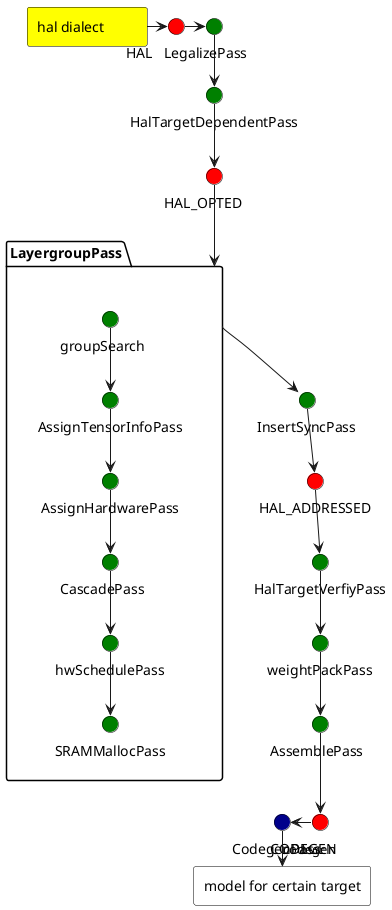 @startuml
!define RECTANGLE class

skinparam stereotypeDisplay none

hide stereotype
skinparam minClassWidth 100
skinparam nodesep 20
skinparam ranksep 5
'skinparam packageStyle rectangle
'skinparam linetype ortho
'skinparam arrowThickness 1


skinparam rectangle {
    BackgroundColor White
    BorderColor Black
}

skinparam rectangle<<dialect>> {
    BackgroundColor Yellow
    BorderColor Black
    FontColor Black
}

skinparam interface<<compilephase>> {
    BackgroundColor Red
    BorderColor Black
    FontColor Black
}

skinparam interface<<pass>> {
    BackgroundColor Green
    BorderColor Black
    FontColor Black
}

skinparam interface<<conversion>> {
    BackgroundColor DarkBlue
    BorderColor Black
    FontColor Black
}

package "LayergroupPass" {
    () "groupSearch" <<pass>>
    () "CascadePass" <<pass>>
    () "hwSchedulePass" <<pass>>
    () "SRAMMallocPass" <<pass>>
    () "AssignHardwarePass" <<pass>>
    () "AssignTensorInfoPass" <<pass>>

    groupSearch --> AssignTensorInfoPass
    AssignTensorInfoPass --> AssignHardwarePass
    AssignHardwarePass --> CascadePass
    CascadePass --> hwSchedulePass
    hwSchedulePass --> SRAMMallocPass
}

rectangle "hal dialect" as hal <<dialect>>
rectangle "model for certain target" as model_for_certain_target


() "HAL" as HAL <<compilephase>>
() "HAL_OPTED" as HAL_OPTED <<compilephase>>
() "HAL_ADDRESSED" as HAL_ADDRESSED <<compilephase>>
() "CODEGEN" as CODEGEN <<compilephase>>

() "LegalizePass" as LegalizePass <<pass>>
() "HalTargetDependentPass" as HalTargetDependentPass <<pass>>
' () "LayergroupPass" as LayergroupPass <<pass>>
() "InsertSyncPass" as InsertSyncPass <<pass>>
() "weightPackPass" as weightPackPass <<pass>>
() "AssemblePass" as AssemblePass <<pass>>
() "HalTargetVerfiyPass" as HalTargetVerfiyPass <<pass>>
() "CodegenPass" as CodegenPass <<conversion>>

' 连接关系

hal -> HAL
HAL -> LegalizePass
LegalizePass --> HalTargetDependentPass 
HalTargetDependentPass --> HAL_OPTED
HAL_OPTED --> LayergroupPass
LayergroupPass --> InsertSyncPass
InsertSyncPass --> HAL_ADDRESSED
HAL_ADDRESSED --> HalTargetVerfiyPass
HalTargetVerfiyPass --> weightPackPass
weightPackPass --> AssemblePass
AssemblePass --> CODEGEN
CODEGEN -left-> CodegenPass
CodegenPass --> model_for_certain_target : codegen

@enduml
